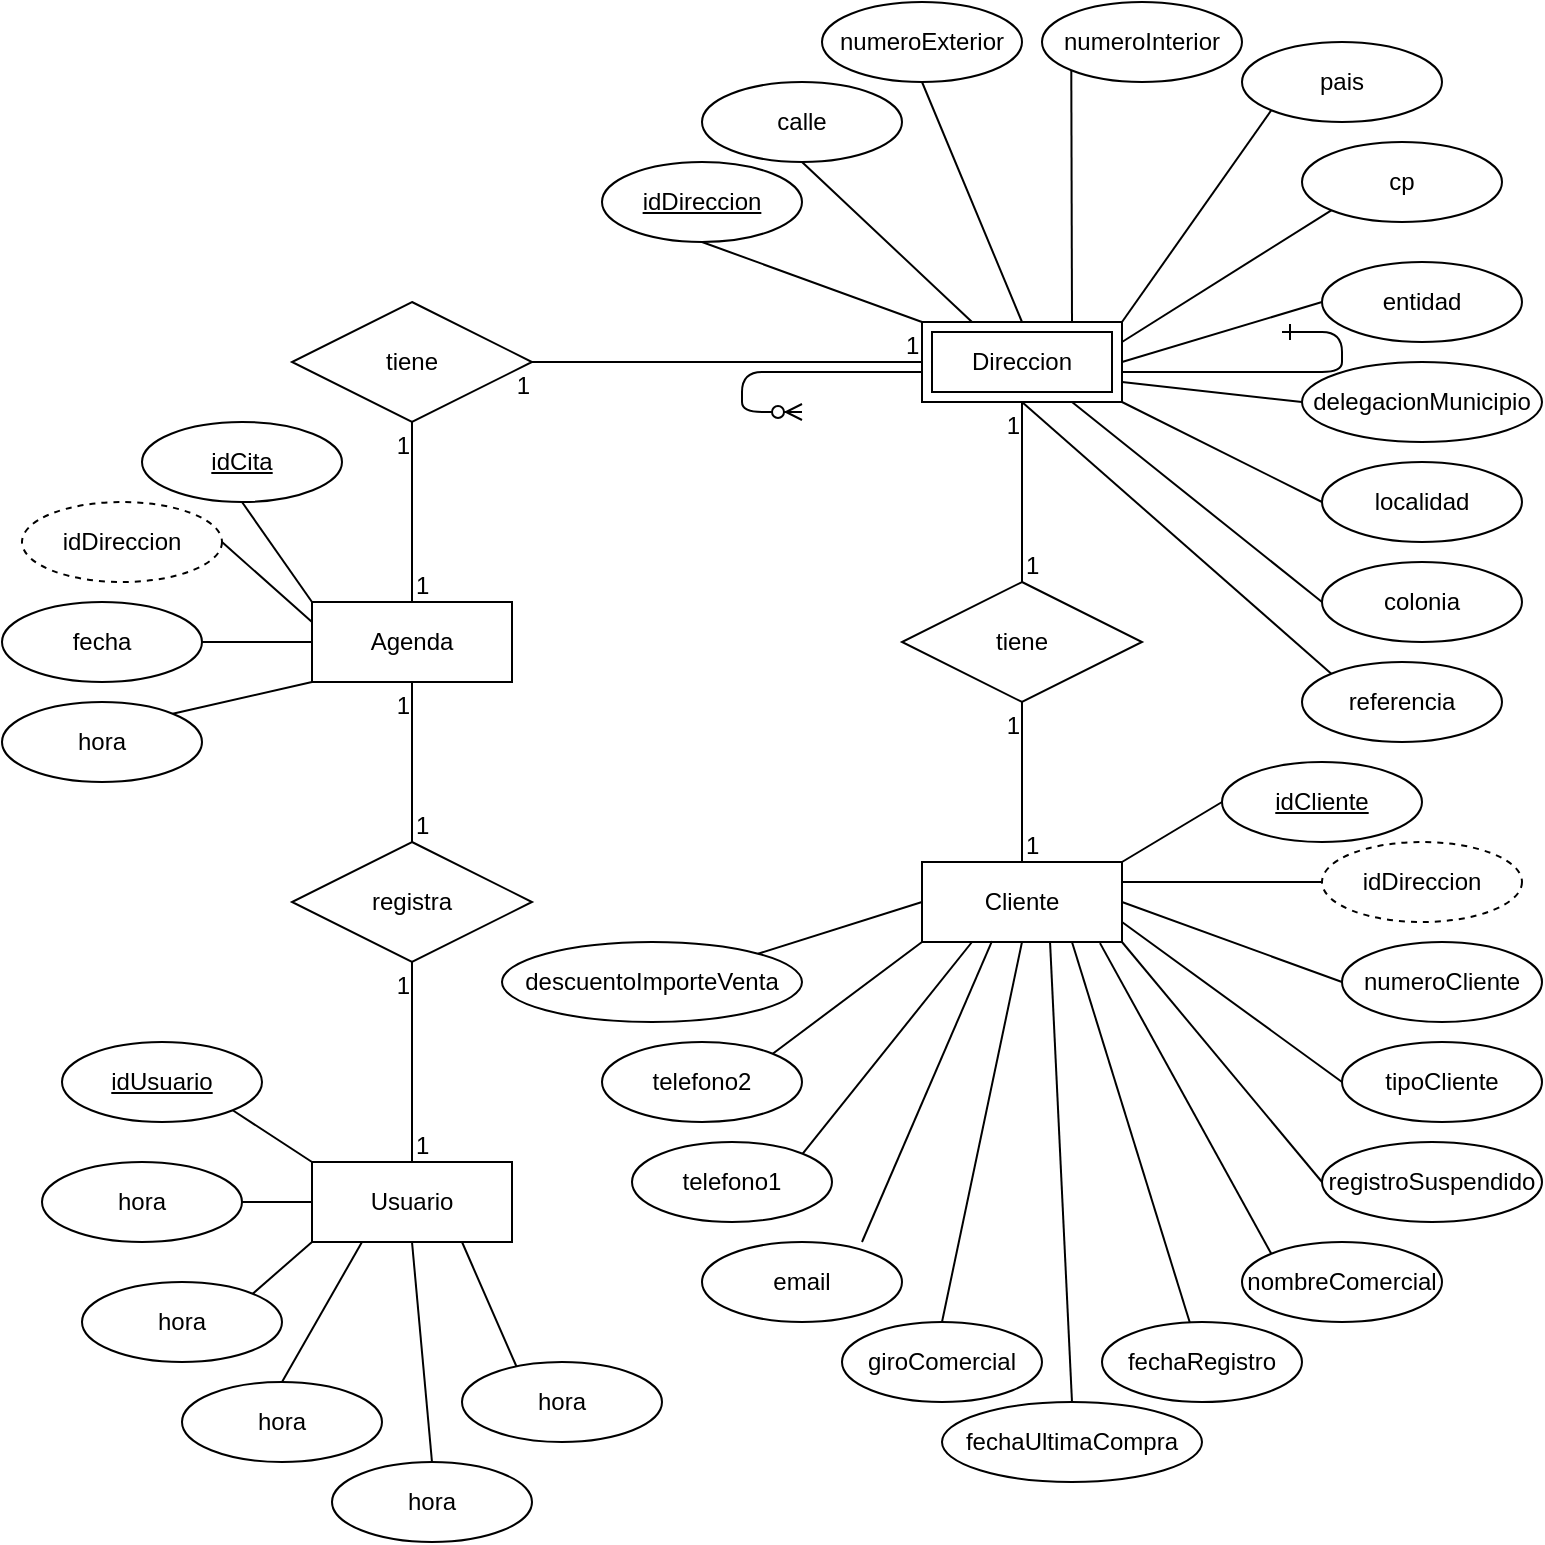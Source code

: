<mxfile version="21.6.9" type="github">
  <diagram id="R2lEEEUBdFMjLlhIrx00" name="Page-1">
    <mxGraphModel dx="866" dy="473" grid="1" gridSize="10" guides="1" tooltips="1" connect="1" arrows="1" fold="1" page="1" pageScale="1" pageWidth="850" pageHeight="1100" math="0" shadow="0" extFonts="Permanent Marker^https://fonts.googleapis.com/css?family=Permanent+Marker">
      <root>
        <mxCell id="0" />
        <mxCell id="1" parent="0" />
        <mxCell id="C-vyLk0tnHw3VtMMgP7b-12" value="" style="edgeStyle=entityRelationEdgeStyle;endArrow=ERzeroToMany;startArrow=ERone;endFill=1;startFill=0;" parent="1" target="C-vyLk0tnHw3VtMMgP7b-17" edge="1">
          <mxGeometry width="100" height="100" relative="1" as="geometry">
            <mxPoint x="700" y="165" as="sourcePoint" />
            <mxPoint x="460" y="205" as="targetPoint" />
          </mxGeometry>
        </mxCell>
        <mxCell id="qH5SO-dXOydmvp4aONVi-4" value="Usuario" style="whiteSpace=wrap;html=1;align=center;" vertex="1" parent="1">
          <mxGeometry x="215" y="580" width="100" height="40" as="geometry" />
        </mxCell>
        <mxCell id="qH5SO-dXOydmvp4aONVi-5" value="Cliente" style="whiteSpace=wrap;html=1;align=center;" vertex="1" parent="1">
          <mxGeometry x="520" y="430" width="100" height="40" as="geometry" />
        </mxCell>
        <mxCell id="qH5SO-dXOydmvp4aONVi-6" value="Agenda" style="whiteSpace=wrap;html=1;align=center;" vertex="1" parent="1">
          <mxGeometry x="215" y="300" width="100" height="40" as="geometry" />
        </mxCell>
        <mxCell id="qH5SO-dXOydmvp4aONVi-7" value="Direccion" style="shape=ext;margin=3;double=1;whiteSpace=wrap;html=1;align=center;" vertex="1" parent="1">
          <mxGeometry x="520" y="160" width="100" height="40" as="geometry" />
        </mxCell>
        <mxCell id="qH5SO-dXOydmvp4aONVi-13" style="rounded=0;orthogonalLoop=1;jettySize=auto;html=1;exitX=0.5;exitY=1;exitDx=0;exitDy=0;entryX=0;entryY=0;entryDx=0;entryDy=0;endArrow=none;endFill=0;" edge="1" parent="1" source="qH5SO-dXOydmvp4aONVi-9" target="qH5SO-dXOydmvp4aONVi-6">
          <mxGeometry relative="1" as="geometry" />
        </mxCell>
        <mxCell id="qH5SO-dXOydmvp4aONVi-9" value="idCita" style="ellipse;whiteSpace=wrap;html=1;align=center;fontStyle=4;" vertex="1" parent="1">
          <mxGeometry x="130" y="210" width="100" height="40" as="geometry" />
        </mxCell>
        <mxCell id="qH5SO-dXOydmvp4aONVi-14" style="rounded=0;orthogonalLoop=1;jettySize=auto;html=1;exitX=1;exitY=0.5;exitDx=0;exitDy=0;entryX=0;entryY=0.25;entryDx=0;entryDy=0;endArrow=none;endFill=0;" edge="1" parent="1" source="qH5SO-dXOydmvp4aONVi-10" target="qH5SO-dXOydmvp4aONVi-6">
          <mxGeometry relative="1" as="geometry" />
        </mxCell>
        <mxCell id="qH5SO-dXOydmvp4aONVi-10" value="idDireccion" style="ellipse;whiteSpace=wrap;html=1;align=center;dashed=1;" vertex="1" parent="1">
          <mxGeometry x="70" y="250" width="100" height="40" as="geometry" />
        </mxCell>
        <mxCell id="qH5SO-dXOydmvp4aONVi-15" style="rounded=0;orthogonalLoop=1;jettySize=auto;html=1;exitX=1;exitY=0.5;exitDx=0;exitDy=0;entryX=0;entryY=0.5;entryDx=0;entryDy=0;endArrow=none;endFill=0;" edge="1" parent="1" source="qH5SO-dXOydmvp4aONVi-11" target="qH5SO-dXOydmvp4aONVi-6">
          <mxGeometry relative="1" as="geometry" />
        </mxCell>
        <mxCell id="qH5SO-dXOydmvp4aONVi-11" value="fecha" style="ellipse;whiteSpace=wrap;html=1;align=center;" vertex="1" parent="1">
          <mxGeometry x="60" y="300" width="100" height="40" as="geometry" />
        </mxCell>
        <mxCell id="qH5SO-dXOydmvp4aONVi-16" style="rounded=0;orthogonalLoop=1;jettySize=auto;html=1;exitX=1;exitY=0;exitDx=0;exitDy=0;entryX=0;entryY=1;entryDx=0;entryDy=0;endArrow=none;endFill=0;" edge="1" parent="1" source="qH5SO-dXOydmvp4aONVi-12" target="qH5SO-dXOydmvp4aONVi-6">
          <mxGeometry relative="1" as="geometry">
            <mxPoint x="400" y="360" as="sourcePoint" />
          </mxGeometry>
        </mxCell>
        <mxCell id="qH5SO-dXOydmvp4aONVi-12" value="hora" style="ellipse;whiteSpace=wrap;html=1;align=center;" vertex="1" parent="1">
          <mxGeometry x="60" y="350" width="100" height="40" as="geometry" />
        </mxCell>
        <mxCell id="qH5SO-dXOydmvp4aONVi-17" style="edgeStyle=orthogonalEdgeStyle;rounded=0;orthogonalLoop=1;jettySize=auto;html=1;exitX=0.5;exitY=1;exitDx=0;exitDy=0;" edge="1" parent="1" source="qH5SO-dXOydmvp4aONVi-6" target="qH5SO-dXOydmvp4aONVi-6">
          <mxGeometry relative="1" as="geometry" />
        </mxCell>
        <mxCell id="qH5SO-dXOydmvp4aONVi-18" value="tiene" style="shape=rhombus;perimeter=rhombusPerimeter;whiteSpace=wrap;html=1;align=center;" vertex="1" parent="1">
          <mxGeometry x="510" y="290" width="120" height="60" as="geometry" />
        </mxCell>
        <mxCell id="qH5SO-dXOydmvp4aONVi-22" value="tiene" style="shape=rhombus;perimeter=rhombusPerimeter;whiteSpace=wrap;html=1;align=center;" vertex="1" parent="1">
          <mxGeometry x="205" y="150" width="120" height="60" as="geometry" />
        </mxCell>
        <mxCell id="qH5SO-dXOydmvp4aONVi-37" style="rounded=0;orthogonalLoop=1;jettySize=auto;html=1;exitX=0.5;exitY=1;exitDx=0;exitDy=0;entryX=0.25;entryY=0;entryDx=0;entryDy=0;endArrow=none;endFill=0;" edge="1" parent="1" source="qH5SO-dXOydmvp4aONVi-25" target="qH5SO-dXOydmvp4aONVi-7">
          <mxGeometry relative="1" as="geometry" />
        </mxCell>
        <mxCell id="qH5SO-dXOydmvp4aONVi-25" value="calle" style="ellipse;whiteSpace=wrap;html=1;align=center;" vertex="1" parent="1">
          <mxGeometry x="410" y="40" width="100" height="40" as="geometry" />
        </mxCell>
        <mxCell id="qH5SO-dXOydmvp4aONVi-36" style="rounded=0;orthogonalLoop=1;jettySize=auto;html=1;exitX=0.5;exitY=1;exitDx=0;exitDy=0;entryX=0;entryY=0;entryDx=0;entryDy=0;endArrow=none;endFill=0;" edge="1" parent="1" source="qH5SO-dXOydmvp4aONVi-26" target="qH5SO-dXOydmvp4aONVi-7">
          <mxGeometry relative="1" as="geometry" />
        </mxCell>
        <mxCell id="qH5SO-dXOydmvp4aONVi-26" value="idDireccion" style="ellipse;whiteSpace=wrap;html=1;align=center;fontStyle=4;" vertex="1" parent="1">
          <mxGeometry x="360" y="80" width="100" height="40" as="geometry" />
        </mxCell>
        <mxCell id="qH5SO-dXOydmvp4aONVi-38" style="rounded=0;orthogonalLoop=1;jettySize=auto;html=1;exitX=0.5;exitY=1;exitDx=0;exitDy=0;entryX=0.5;entryY=0;entryDx=0;entryDy=0;endArrow=none;endFill=0;" edge="1" parent="1" source="qH5SO-dXOydmvp4aONVi-27" target="qH5SO-dXOydmvp4aONVi-7">
          <mxGeometry relative="1" as="geometry" />
        </mxCell>
        <mxCell id="qH5SO-dXOydmvp4aONVi-27" value="numeroExterior" style="ellipse;whiteSpace=wrap;html=1;align=center;" vertex="1" parent="1">
          <mxGeometry x="470" width="100" height="40" as="geometry" />
        </mxCell>
        <mxCell id="qH5SO-dXOydmvp4aONVi-39" style="rounded=0;orthogonalLoop=1;jettySize=auto;html=1;exitX=0;exitY=1;exitDx=0;exitDy=0;entryX=0.75;entryY=0;entryDx=0;entryDy=0;endArrow=none;endFill=0;" edge="1" parent="1" source="qH5SO-dXOydmvp4aONVi-28" target="qH5SO-dXOydmvp4aONVi-7">
          <mxGeometry relative="1" as="geometry" />
        </mxCell>
        <mxCell id="qH5SO-dXOydmvp4aONVi-28" value="numeroInterior" style="ellipse;whiteSpace=wrap;html=1;align=center;" vertex="1" parent="1">
          <mxGeometry x="580" width="100" height="40" as="geometry" />
        </mxCell>
        <mxCell id="qH5SO-dXOydmvp4aONVi-41" style="rounded=0;orthogonalLoop=1;jettySize=auto;html=1;exitX=0;exitY=1;exitDx=0;exitDy=0;entryX=1;entryY=0.25;entryDx=0;entryDy=0;endArrow=none;endFill=0;" edge="1" parent="1" source="qH5SO-dXOydmvp4aONVi-29" target="qH5SO-dXOydmvp4aONVi-7">
          <mxGeometry relative="1" as="geometry" />
        </mxCell>
        <mxCell id="qH5SO-dXOydmvp4aONVi-29" value="cp" style="ellipse;whiteSpace=wrap;html=1;align=center;" vertex="1" parent="1">
          <mxGeometry x="710" y="70" width="100" height="40" as="geometry" />
        </mxCell>
        <mxCell id="qH5SO-dXOydmvp4aONVi-40" style="rounded=0;orthogonalLoop=1;jettySize=auto;html=1;exitX=0;exitY=1;exitDx=0;exitDy=0;entryX=1;entryY=0;entryDx=0;entryDy=0;endArrow=none;endFill=0;" edge="1" parent="1" source="qH5SO-dXOydmvp4aONVi-30" target="qH5SO-dXOydmvp4aONVi-7">
          <mxGeometry relative="1" as="geometry" />
        </mxCell>
        <mxCell id="qH5SO-dXOydmvp4aONVi-30" value="pais" style="ellipse;whiteSpace=wrap;html=1;align=center;" vertex="1" parent="1">
          <mxGeometry x="680" y="20" width="100" height="40" as="geometry" />
        </mxCell>
        <mxCell id="qH5SO-dXOydmvp4aONVi-44" style="rounded=0;orthogonalLoop=1;jettySize=auto;html=1;exitX=0;exitY=0.5;exitDx=0;exitDy=0;entryX=1;entryY=1;entryDx=0;entryDy=0;endArrow=none;endFill=0;" edge="1" parent="1" source="qH5SO-dXOydmvp4aONVi-31" target="qH5SO-dXOydmvp4aONVi-7">
          <mxGeometry relative="1" as="geometry" />
        </mxCell>
        <mxCell id="qH5SO-dXOydmvp4aONVi-31" value="localidad" style="ellipse;whiteSpace=wrap;html=1;align=center;" vertex="1" parent="1">
          <mxGeometry x="720" y="230" width="100" height="40" as="geometry" />
        </mxCell>
        <mxCell id="qH5SO-dXOydmvp4aONVi-45" style="rounded=0;orthogonalLoop=1;jettySize=auto;html=1;exitX=0;exitY=0.5;exitDx=0;exitDy=0;entryX=0.75;entryY=1;entryDx=0;entryDy=0;endArrow=none;endFill=0;" edge="1" parent="1" source="qH5SO-dXOydmvp4aONVi-32" target="qH5SO-dXOydmvp4aONVi-7">
          <mxGeometry relative="1" as="geometry" />
        </mxCell>
        <mxCell id="qH5SO-dXOydmvp4aONVi-32" value="colonia" style="ellipse;whiteSpace=wrap;html=1;align=center;" vertex="1" parent="1">
          <mxGeometry x="720" y="280" width="100" height="40" as="geometry" />
        </mxCell>
        <mxCell id="qH5SO-dXOydmvp4aONVi-46" style="rounded=0;orthogonalLoop=1;jettySize=auto;html=1;exitX=0;exitY=0;exitDx=0;exitDy=0;entryX=0.5;entryY=1;entryDx=0;entryDy=0;endArrow=none;endFill=0;" edge="1" parent="1" source="qH5SO-dXOydmvp4aONVi-33" target="qH5SO-dXOydmvp4aONVi-7">
          <mxGeometry relative="1" as="geometry" />
        </mxCell>
        <mxCell id="qH5SO-dXOydmvp4aONVi-33" value="referencia" style="ellipse;whiteSpace=wrap;html=1;align=center;" vertex="1" parent="1">
          <mxGeometry x="710" y="330" width="100" height="40" as="geometry" />
        </mxCell>
        <mxCell id="qH5SO-dXOydmvp4aONVi-43" style="rounded=0;orthogonalLoop=1;jettySize=auto;html=1;exitX=0;exitY=0.5;exitDx=0;exitDy=0;entryX=1;entryY=0.75;entryDx=0;entryDy=0;endArrow=none;endFill=0;" edge="1" parent="1" source="qH5SO-dXOydmvp4aONVi-34" target="qH5SO-dXOydmvp4aONVi-7">
          <mxGeometry relative="1" as="geometry" />
        </mxCell>
        <mxCell id="qH5SO-dXOydmvp4aONVi-34" value="delegacionMunicipio" style="ellipse;whiteSpace=wrap;html=1;align=center;" vertex="1" parent="1">
          <mxGeometry x="710" y="180" width="120" height="40" as="geometry" />
        </mxCell>
        <mxCell id="qH5SO-dXOydmvp4aONVi-42" style="rounded=0;orthogonalLoop=1;jettySize=auto;html=1;exitX=0;exitY=0.5;exitDx=0;exitDy=0;entryX=1;entryY=0.5;entryDx=0;entryDy=0;endArrow=none;endFill=0;" edge="1" parent="1" source="qH5SO-dXOydmvp4aONVi-35" target="qH5SO-dXOydmvp4aONVi-7">
          <mxGeometry relative="1" as="geometry" />
        </mxCell>
        <mxCell id="qH5SO-dXOydmvp4aONVi-35" value="entidad" style="ellipse;whiteSpace=wrap;html=1;align=center;" vertex="1" parent="1">
          <mxGeometry x="720" y="130" width="100" height="40" as="geometry" />
        </mxCell>
        <mxCell id="qH5SO-dXOydmvp4aONVi-48" value="registra" style="shape=rhombus;perimeter=rhombusPerimeter;whiteSpace=wrap;html=1;align=center;" vertex="1" parent="1">
          <mxGeometry x="205" y="420" width="120" height="60" as="geometry" />
        </mxCell>
        <mxCell id="qH5SO-dXOydmvp4aONVi-56" value="" style="endArrow=none;html=1;rounded=0;entryX=0.5;entryY=1;entryDx=0;entryDy=0;exitX=0.5;exitY=0;exitDx=0;exitDy=0;" edge="1" parent="1" source="qH5SO-dXOydmvp4aONVi-4" target="qH5SO-dXOydmvp4aONVi-48">
          <mxGeometry relative="1" as="geometry">
            <mxPoint x="400" y="510" as="sourcePoint" />
            <mxPoint x="560" y="510" as="targetPoint" />
          </mxGeometry>
        </mxCell>
        <mxCell id="qH5SO-dXOydmvp4aONVi-57" value="1" style="resizable=0;html=1;whiteSpace=wrap;align=left;verticalAlign=bottom;" connectable="0" vertex="1" parent="qH5SO-dXOydmvp4aONVi-56">
          <mxGeometry x="-1" relative="1" as="geometry" />
        </mxCell>
        <mxCell id="qH5SO-dXOydmvp4aONVi-58" value="1" style="resizable=0;html=1;whiteSpace=wrap;align=right;verticalAlign=bottom;" connectable="0" vertex="1" parent="qH5SO-dXOydmvp4aONVi-56">
          <mxGeometry x="1" relative="1" as="geometry">
            <mxPoint y="20" as="offset" />
          </mxGeometry>
        </mxCell>
        <mxCell id="qH5SO-dXOydmvp4aONVi-59" value="" style="endArrow=none;html=1;rounded=0;entryX=0.5;entryY=1;entryDx=0;entryDy=0;exitX=0.5;exitY=0;exitDx=0;exitDy=0;" edge="1" parent="1" source="qH5SO-dXOydmvp4aONVi-48" target="qH5SO-dXOydmvp4aONVi-6">
          <mxGeometry relative="1" as="geometry">
            <mxPoint x="370" y="430" as="sourcePoint" />
            <mxPoint x="370" y="330" as="targetPoint" />
          </mxGeometry>
        </mxCell>
        <mxCell id="qH5SO-dXOydmvp4aONVi-60" value="1" style="resizable=0;html=1;whiteSpace=wrap;align=left;verticalAlign=bottom;" connectable="0" vertex="1" parent="qH5SO-dXOydmvp4aONVi-59">
          <mxGeometry x="-1" relative="1" as="geometry" />
        </mxCell>
        <mxCell id="qH5SO-dXOydmvp4aONVi-61" value="1" style="resizable=0;html=1;whiteSpace=wrap;align=right;verticalAlign=bottom;" connectable="0" vertex="1" parent="qH5SO-dXOydmvp4aONVi-59">
          <mxGeometry x="1" relative="1" as="geometry">
            <mxPoint y="20" as="offset" />
          </mxGeometry>
        </mxCell>
        <mxCell id="qH5SO-dXOydmvp4aONVi-62" value="" style="endArrow=none;html=1;rounded=0;entryX=0.5;entryY=1;entryDx=0;entryDy=0;exitX=0.5;exitY=0;exitDx=0;exitDy=0;" edge="1" parent="1" source="qH5SO-dXOydmvp4aONVi-6" target="qH5SO-dXOydmvp4aONVi-22">
          <mxGeometry relative="1" as="geometry">
            <mxPoint x="264.5" y="300" as="sourcePoint" />
            <mxPoint x="264.5" y="220" as="targetPoint" />
          </mxGeometry>
        </mxCell>
        <mxCell id="qH5SO-dXOydmvp4aONVi-63" value="1" style="resizable=0;html=1;whiteSpace=wrap;align=left;verticalAlign=bottom;" connectable="0" vertex="1" parent="qH5SO-dXOydmvp4aONVi-62">
          <mxGeometry x="-1" relative="1" as="geometry" />
        </mxCell>
        <mxCell id="qH5SO-dXOydmvp4aONVi-64" value="1" style="resizable=0;html=1;whiteSpace=wrap;align=right;verticalAlign=bottom;" connectable="0" vertex="1" parent="qH5SO-dXOydmvp4aONVi-62">
          <mxGeometry x="1" relative="1" as="geometry">
            <mxPoint y="20" as="offset" />
          </mxGeometry>
        </mxCell>
        <mxCell id="qH5SO-dXOydmvp4aONVi-65" value="" style="endArrow=none;html=1;rounded=0;entryX=1;entryY=0.5;entryDx=0;entryDy=0;exitX=0;exitY=0.5;exitDx=0;exitDy=0;" edge="1" parent="1" source="qH5SO-dXOydmvp4aONVi-7" target="qH5SO-dXOydmvp4aONVi-22">
          <mxGeometry relative="1" as="geometry">
            <mxPoint x="490" y="220" as="sourcePoint" />
            <mxPoint x="400" y="150" as="targetPoint" />
          </mxGeometry>
        </mxCell>
        <mxCell id="qH5SO-dXOydmvp4aONVi-66" value="1" style="resizable=0;html=1;whiteSpace=wrap;align=left;verticalAlign=bottom;" connectable="0" vertex="1" parent="qH5SO-dXOydmvp4aONVi-65">
          <mxGeometry x="-1" relative="1" as="geometry">
            <mxPoint x="-10" as="offset" />
          </mxGeometry>
        </mxCell>
        <mxCell id="qH5SO-dXOydmvp4aONVi-67" value="1" style="resizable=0;html=1;whiteSpace=wrap;align=right;verticalAlign=bottom;" connectable="0" vertex="1" parent="qH5SO-dXOydmvp4aONVi-65">
          <mxGeometry x="1" relative="1" as="geometry">
            <mxPoint y="20" as="offset" />
          </mxGeometry>
        </mxCell>
        <mxCell id="qH5SO-dXOydmvp4aONVi-68" value="" style="endArrow=none;html=1;rounded=0;entryX=0.5;entryY=1;entryDx=0;entryDy=0;exitX=0.5;exitY=0;exitDx=0;exitDy=0;" edge="1" parent="1" source="qH5SO-dXOydmvp4aONVi-18" target="qH5SO-dXOydmvp4aONVi-7">
          <mxGeometry relative="1" as="geometry">
            <mxPoint x="550" y="295" as="sourcePoint" />
            <mxPoint x="550" y="205" as="targetPoint" />
          </mxGeometry>
        </mxCell>
        <mxCell id="qH5SO-dXOydmvp4aONVi-69" value="1" style="resizable=0;html=1;whiteSpace=wrap;align=left;verticalAlign=bottom;" connectable="0" vertex="1" parent="qH5SO-dXOydmvp4aONVi-68">
          <mxGeometry x="-1" relative="1" as="geometry" />
        </mxCell>
        <mxCell id="qH5SO-dXOydmvp4aONVi-70" value="1" style="resizable=0;html=1;whiteSpace=wrap;align=right;verticalAlign=bottom;" connectable="0" vertex="1" parent="qH5SO-dXOydmvp4aONVi-68">
          <mxGeometry x="1" relative="1" as="geometry">
            <mxPoint y="20" as="offset" />
          </mxGeometry>
        </mxCell>
        <mxCell id="qH5SO-dXOydmvp4aONVi-71" value="" style="endArrow=none;html=1;rounded=0;entryX=0.5;entryY=1;entryDx=0;entryDy=0;exitX=0.5;exitY=0;exitDx=0;exitDy=0;" edge="1" parent="1" source="qH5SO-dXOydmvp4aONVi-5" target="qH5SO-dXOydmvp4aONVi-18">
          <mxGeometry relative="1" as="geometry">
            <mxPoint x="510" y="430" as="sourcePoint" />
            <mxPoint x="510" y="340" as="targetPoint" />
          </mxGeometry>
        </mxCell>
        <mxCell id="qH5SO-dXOydmvp4aONVi-72" value="1" style="resizable=0;html=1;whiteSpace=wrap;align=left;verticalAlign=bottom;" connectable="0" vertex="1" parent="qH5SO-dXOydmvp4aONVi-71">
          <mxGeometry x="-1" relative="1" as="geometry" />
        </mxCell>
        <mxCell id="qH5SO-dXOydmvp4aONVi-73" value="1" style="resizable=0;html=1;whiteSpace=wrap;align=right;verticalAlign=bottom;" connectable="0" vertex="1" parent="qH5SO-dXOydmvp4aONVi-71">
          <mxGeometry x="1" relative="1" as="geometry">
            <mxPoint y="20" as="offset" />
          </mxGeometry>
        </mxCell>
        <mxCell id="qH5SO-dXOydmvp4aONVi-81" style="rounded=0;orthogonalLoop=1;jettySize=auto;html=1;exitX=1;exitY=1;exitDx=0;exitDy=0;entryX=0;entryY=0;entryDx=0;entryDy=0;endArrow=none;endFill=0;" edge="1" parent="1" source="qH5SO-dXOydmvp4aONVi-74" target="qH5SO-dXOydmvp4aONVi-4">
          <mxGeometry relative="1" as="geometry" />
        </mxCell>
        <mxCell id="qH5SO-dXOydmvp4aONVi-74" value="idUsuario" style="ellipse;whiteSpace=wrap;html=1;align=center;fontStyle=4;" vertex="1" parent="1">
          <mxGeometry x="90" y="520" width="100" height="40" as="geometry" />
        </mxCell>
        <mxCell id="qH5SO-dXOydmvp4aONVi-82" style="rounded=0;orthogonalLoop=1;jettySize=auto;html=1;exitX=1;exitY=0.5;exitDx=0;exitDy=0;entryX=0;entryY=0.5;entryDx=0;entryDy=0;endArrow=none;endFill=0;" edge="1" parent="1" source="qH5SO-dXOydmvp4aONVi-76" target="qH5SO-dXOydmvp4aONVi-4">
          <mxGeometry relative="1" as="geometry" />
        </mxCell>
        <mxCell id="qH5SO-dXOydmvp4aONVi-76" value="hora" style="ellipse;whiteSpace=wrap;html=1;align=center;" vertex="1" parent="1">
          <mxGeometry x="80" y="580" width="100" height="40" as="geometry" />
        </mxCell>
        <mxCell id="qH5SO-dXOydmvp4aONVi-83" style="rounded=0;orthogonalLoop=1;jettySize=auto;html=1;exitX=1;exitY=0;exitDx=0;exitDy=0;entryX=0;entryY=1;entryDx=0;entryDy=0;endArrow=none;endFill=0;" edge="1" parent="1" source="qH5SO-dXOydmvp4aONVi-77" target="qH5SO-dXOydmvp4aONVi-4">
          <mxGeometry relative="1" as="geometry" />
        </mxCell>
        <mxCell id="qH5SO-dXOydmvp4aONVi-77" value="hora" style="ellipse;whiteSpace=wrap;html=1;align=center;" vertex="1" parent="1">
          <mxGeometry x="100" y="640" width="100" height="40" as="geometry" />
        </mxCell>
        <mxCell id="qH5SO-dXOydmvp4aONVi-84" style="rounded=0;orthogonalLoop=1;jettySize=auto;html=1;exitX=0.5;exitY=0;exitDx=0;exitDy=0;entryX=0.25;entryY=1;entryDx=0;entryDy=0;endArrow=none;endFill=0;" edge="1" parent="1" source="qH5SO-dXOydmvp4aONVi-78" target="qH5SO-dXOydmvp4aONVi-4">
          <mxGeometry relative="1" as="geometry" />
        </mxCell>
        <mxCell id="qH5SO-dXOydmvp4aONVi-78" value="hora" style="ellipse;whiteSpace=wrap;html=1;align=center;" vertex="1" parent="1">
          <mxGeometry x="150" y="690" width="100" height="40" as="geometry" />
        </mxCell>
        <mxCell id="qH5SO-dXOydmvp4aONVi-85" style="rounded=0;orthogonalLoop=1;jettySize=auto;html=1;exitX=0.5;exitY=0;exitDx=0;exitDy=0;entryX=0.5;entryY=1;entryDx=0;entryDy=0;endArrow=none;endFill=0;" edge="1" parent="1" source="qH5SO-dXOydmvp4aONVi-79" target="qH5SO-dXOydmvp4aONVi-4">
          <mxGeometry relative="1" as="geometry" />
        </mxCell>
        <mxCell id="qH5SO-dXOydmvp4aONVi-79" value="hora" style="ellipse;whiteSpace=wrap;html=1;align=center;" vertex="1" parent="1">
          <mxGeometry x="225" y="730" width="100" height="40" as="geometry" />
        </mxCell>
        <mxCell id="qH5SO-dXOydmvp4aONVi-86" style="rounded=0;orthogonalLoop=1;jettySize=auto;html=1;exitX=0.28;exitY=0.1;exitDx=0;exitDy=0;entryX=0.75;entryY=1;entryDx=0;entryDy=0;endArrow=none;endFill=0;exitPerimeter=0;" edge="1" parent="1" source="qH5SO-dXOydmvp4aONVi-80" target="qH5SO-dXOydmvp4aONVi-4">
          <mxGeometry relative="1" as="geometry" />
        </mxCell>
        <mxCell id="qH5SO-dXOydmvp4aONVi-80" value="hora" style="ellipse;whiteSpace=wrap;html=1;align=center;" vertex="1" parent="1">
          <mxGeometry x="290" y="680" width="100" height="40" as="geometry" />
        </mxCell>
        <mxCell id="qH5SO-dXOydmvp4aONVi-100" style="rounded=0;orthogonalLoop=1;jettySize=auto;html=1;exitX=0;exitY=0.5;exitDx=0;exitDy=0;entryX=1;entryY=0;entryDx=0;entryDy=0;endArrow=none;endFill=0;" edge="1" parent="1" source="qH5SO-dXOydmvp4aONVi-87" target="qH5SO-dXOydmvp4aONVi-5">
          <mxGeometry relative="1" as="geometry" />
        </mxCell>
        <mxCell id="qH5SO-dXOydmvp4aONVi-87" value="idCliente" style="ellipse;whiteSpace=wrap;html=1;align=center;fontStyle=4;" vertex="1" parent="1">
          <mxGeometry x="670" y="380" width="100" height="40" as="geometry" />
        </mxCell>
        <mxCell id="qH5SO-dXOydmvp4aONVi-101" style="rounded=0;orthogonalLoop=1;jettySize=auto;html=1;exitX=0;exitY=0.5;exitDx=0;exitDy=0;entryX=1;entryY=0.25;entryDx=0;entryDy=0;endArrow=none;endFill=0;" edge="1" parent="1" source="qH5SO-dXOydmvp4aONVi-88" target="qH5SO-dXOydmvp4aONVi-5">
          <mxGeometry relative="1" as="geometry" />
        </mxCell>
        <mxCell id="qH5SO-dXOydmvp4aONVi-88" value="idDireccion" style="ellipse;whiteSpace=wrap;html=1;align=center;dashed=1;" vertex="1" parent="1">
          <mxGeometry x="720" y="420" width="100" height="40" as="geometry" />
        </mxCell>
        <mxCell id="qH5SO-dXOydmvp4aONVi-102" style="rounded=0;orthogonalLoop=1;jettySize=auto;html=1;exitX=0;exitY=0.5;exitDx=0;exitDy=0;entryX=1;entryY=0.5;entryDx=0;entryDy=0;endArrow=none;endFill=0;" edge="1" parent="1" source="qH5SO-dXOydmvp4aONVi-89" target="qH5SO-dXOydmvp4aONVi-5">
          <mxGeometry relative="1" as="geometry" />
        </mxCell>
        <mxCell id="qH5SO-dXOydmvp4aONVi-89" value="numeroCliente" style="ellipse;whiteSpace=wrap;html=1;align=center;" vertex="1" parent="1">
          <mxGeometry x="730" y="470" width="100" height="40" as="geometry" />
        </mxCell>
        <mxCell id="qH5SO-dXOydmvp4aONVi-103" style="rounded=0;orthogonalLoop=1;jettySize=auto;html=1;exitX=0;exitY=0.5;exitDx=0;exitDy=0;entryX=1;entryY=0.75;entryDx=0;entryDy=0;endArrow=none;endFill=0;" edge="1" parent="1" source="qH5SO-dXOydmvp4aONVi-90" target="qH5SO-dXOydmvp4aONVi-5">
          <mxGeometry relative="1" as="geometry" />
        </mxCell>
        <mxCell id="qH5SO-dXOydmvp4aONVi-90" value="tipoCliente" style="ellipse;whiteSpace=wrap;html=1;align=center;" vertex="1" parent="1">
          <mxGeometry x="730" y="520" width="100" height="40" as="geometry" />
        </mxCell>
        <mxCell id="qH5SO-dXOydmvp4aONVi-112" style="rounded=0;orthogonalLoop=1;jettySize=auto;html=1;exitX=1;exitY=0;exitDx=0;exitDy=0;entryX=0;entryY=0.5;entryDx=0;entryDy=0;endArrow=none;endFill=0;" edge="1" parent="1" source="qH5SO-dXOydmvp4aONVi-91" target="qH5SO-dXOydmvp4aONVi-5">
          <mxGeometry relative="1" as="geometry" />
        </mxCell>
        <mxCell id="qH5SO-dXOydmvp4aONVi-91" value="descuentoImporteVenta" style="ellipse;whiteSpace=wrap;html=1;align=center;" vertex="1" parent="1">
          <mxGeometry x="310" y="470" width="150" height="40" as="geometry" />
        </mxCell>
        <mxCell id="qH5SO-dXOydmvp4aONVi-104" style="rounded=0;orthogonalLoop=1;jettySize=auto;html=1;exitX=0;exitY=0.5;exitDx=0;exitDy=0;entryX=1;entryY=1;entryDx=0;entryDy=0;endArrow=none;endFill=0;" edge="1" parent="1" source="qH5SO-dXOydmvp4aONVi-92" target="qH5SO-dXOydmvp4aONVi-5">
          <mxGeometry relative="1" as="geometry" />
        </mxCell>
        <mxCell id="qH5SO-dXOydmvp4aONVi-92" value="registroSuspendido" style="ellipse;whiteSpace=wrap;html=1;align=center;" vertex="1" parent="1">
          <mxGeometry x="720" y="570" width="110" height="40" as="geometry" />
        </mxCell>
        <mxCell id="qH5SO-dXOydmvp4aONVi-105" style="rounded=0;orthogonalLoop=1;jettySize=auto;html=1;exitX=0;exitY=0;exitDx=0;exitDy=0;entryX=0.89;entryY=1.014;entryDx=0;entryDy=0;endArrow=none;endFill=0;entryPerimeter=0;" edge="1" parent="1" source="qH5SO-dXOydmvp4aONVi-93" target="qH5SO-dXOydmvp4aONVi-5">
          <mxGeometry relative="1" as="geometry" />
        </mxCell>
        <mxCell id="qH5SO-dXOydmvp4aONVi-93" value="nombreComercial" style="ellipse;whiteSpace=wrap;html=1;align=center;" vertex="1" parent="1">
          <mxGeometry x="680" y="620" width="100" height="40" as="geometry" />
        </mxCell>
        <mxCell id="qH5SO-dXOydmvp4aONVi-106" style="rounded=0;orthogonalLoop=1;jettySize=auto;html=1;entryX=0.75;entryY=1;entryDx=0;entryDy=0;endArrow=none;endFill=0;" edge="1" parent="1" source="qH5SO-dXOydmvp4aONVi-94" target="qH5SO-dXOydmvp4aONVi-5">
          <mxGeometry relative="1" as="geometry" />
        </mxCell>
        <mxCell id="qH5SO-dXOydmvp4aONVi-94" value="fechaRegistro" style="ellipse;whiteSpace=wrap;html=1;align=center;" vertex="1" parent="1">
          <mxGeometry x="610" y="660" width="100" height="40" as="geometry" />
        </mxCell>
        <mxCell id="qH5SO-dXOydmvp4aONVi-107" style="rounded=0;orthogonalLoop=1;jettySize=auto;html=1;exitX=0.5;exitY=0;exitDx=0;exitDy=0;entryX=0.64;entryY=0.989;entryDx=0;entryDy=0;endArrow=none;endFill=0;entryPerimeter=0;" edge="1" parent="1" source="qH5SO-dXOydmvp4aONVi-95" target="qH5SO-dXOydmvp4aONVi-5">
          <mxGeometry relative="1" as="geometry" />
        </mxCell>
        <mxCell id="qH5SO-dXOydmvp4aONVi-95" value="fechaUltimaCompra" style="ellipse;whiteSpace=wrap;html=1;align=center;" vertex="1" parent="1">
          <mxGeometry x="530" y="700" width="130" height="40" as="geometry" />
        </mxCell>
        <mxCell id="qH5SO-dXOydmvp4aONVi-108" style="rounded=0;orthogonalLoop=1;jettySize=auto;html=1;exitX=0.5;exitY=0;exitDx=0;exitDy=0;entryX=0.5;entryY=1;entryDx=0;entryDy=0;endArrow=none;endFill=0;" edge="1" parent="1" source="qH5SO-dXOydmvp4aONVi-96" target="qH5SO-dXOydmvp4aONVi-5">
          <mxGeometry relative="1" as="geometry" />
        </mxCell>
        <mxCell id="qH5SO-dXOydmvp4aONVi-96" value="giroComercial" style="ellipse;whiteSpace=wrap;html=1;align=center;" vertex="1" parent="1">
          <mxGeometry x="480" y="660" width="100" height="40" as="geometry" />
        </mxCell>
        <mxCell id="qH5SO-dXOydmvp4aONVi-110" style="rounded=0;orthogonalLoop=1;jettySize=auto;html=1;exitX=1;exitY=0;exitDx=0;exitDy=0;entryX=0.25;entryY=1;entryDx=0;entryDy=0;endArrow=none;endFill=0;" edge="1" parent="1" source="qH5SO-dXOydmvp4aONVi-97" target="qH5SO-dXOydmvp4aONVi-5">
          <mxGeometry relative="1" as="geometry" />
        </mxCell>
        <mxCell id="qH5SO-dXOydmvp4aONVi-97" value="telefono1" style="ellipse;whiteSpace=wrap;html=1;align=center;" vertex="1" parent="1">
          <mxGeometry x="375" y="570" width="100" height="40" as="geometry" />
        </mxCell>
        <mxCell id="qH5SO-dXOydmvp4aONVi-109" style="rounded=0;orthogonalLoop=1;jettySize=auto;html=1;exitX=0.8;exitY=0;exitDx=0;exitDy=0;entryX=0.35;entryY=0.989;entryDx=0;entryDy=0;entryPerimeter=0;endArrow=none;endFill=0;exitPerimeter=0;" edge="1" parent="1" source="qH5SO-dXOydmvp4aONVi-98" target="qH5SO-dXOydmvp4aONVi-5">
          <mxGeometry relative="1" as="geometry" />
        </mxCell>
        <mxCell id="qH5SO-dXOydmvp4aONVi-98" value="email" style="ellipse;whiteSpace=wrap;html=1;align=center;" vertex="1" parent="1">
          <mxGeometry x="410" y="620" width="100" height="40" as="geometry" />
        </mxCell>
        <mxCell id="qH5SO-dXOydmvp4aONVi-111" style="rounded=0;orthogonalLoop=1;jettySize=auto;html=1;exitX=1;exitY=0;exitDx=0;exitDy=0;entryX=0;entryY=1;entryDx=0;entryDy=0;endArrow=none;endFill=0;" edge="1" parent="1" source="qH5SO-dXOydmvp4aONVi-99" target="qH5SO-dXOydmvp4aONVi-5">
          <mxGeometry relative="1" as="geometry" />
        </mxCell>
        <mxCell id="qH5SO-dXOydmvp4aONVi-99" value="telefono2" style="ellipse;whiteSpace=wrap;html=1;align=center;" vertex="1" parent="1">
          <mxGeometry x="360" y="520" width="100" height="40" as="geometry" />
        </mxCell>
      </root>
    </mxGraphModel>
  </diagram>
</mxfile>
